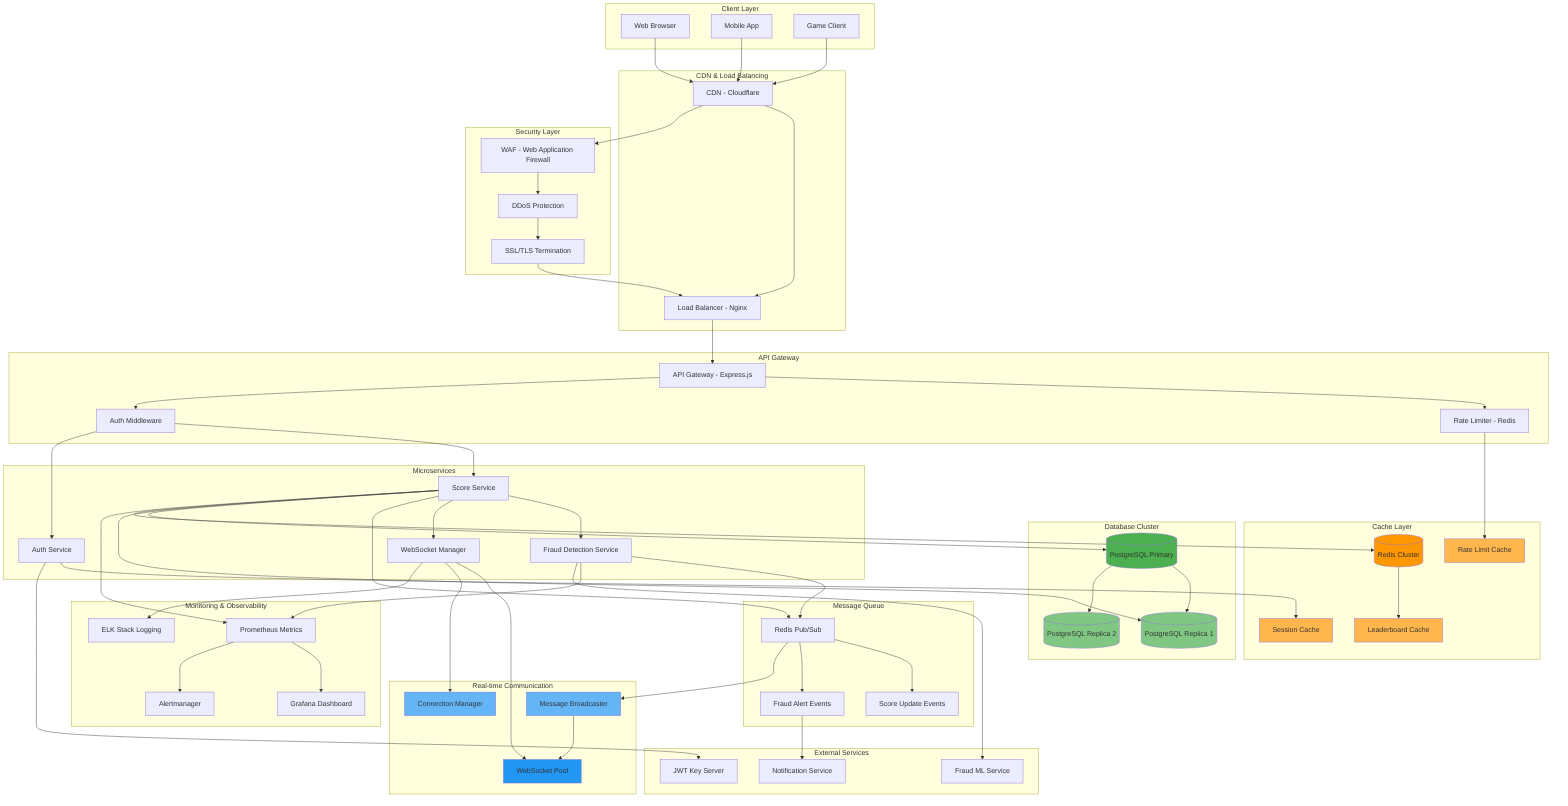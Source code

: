 graph TB
    subgraph "Client Layer"
        A[Web Browser] 
        B[Mobile App]
        C[Game Client]
    end
    
    subgraph "CDN & Load Balancing"
        D[CDN - Cloudflare]
        E[Load Balancer - Nginx]
        A --> D
        B --> D  
        C --> D
        D --> E
    end
    
    subgraph "API Gateway"
        F[API Gateway - Express.js]
        G[Rate Limiter - Redis]
        H[Auth Middleware]
        E --> F
        F --> G
        F --> H
    end
    
    subgraph "Microservices"
        I[Score Service]
        J[Auth Service] 
        K[Fraud Detection Service]
        L[WebSocket Manager]
        H --> I
        H --> J
        I --> K
        I --> L
    end
    
    subgraph "Message Queue"
        M[Redis Pub/Sub]
        N[Score Update Events]
        O[Fraud Alert Events]
        I --> M
        K --> M
        M --> N
        M --> O
    end
    
    subgraph "Database Cluster"
        P[(PostgreSQL Primary)]
        Q[(PostgreSQL Replica 1)]
        R[(PostgreSQL Replica 2)]
        I --> P
        I --> Q
        P --> Q
        P --> R
    end
    
    subgraph "Cache Layer"
        S[(Redis Cluster)]
        T[Leaderboard Cache]
        U[Session Cache]
        V[Rate Limit Cache]
        I --> S
        S --> T
        J --> U
        G --> V
    end
    
    subgraph "Real-time Communication"
        W[WebSocket Pool]
        X[Connection Manager]
        Y[Message Broadcaster]
        L --> W
        L --> X
        M --> Y
        Y --> W
    end
    
    subgraph "Monitoring & Observability"
        Z[Prometheus Metrics]
        AA[Grafana Dashboard]
        BB[ELK Stack Logging]
        CC[Alertmanager]
        Z --> AA
        Z --> CC
        I --> Z
        K --> Z
        L --> BB
    end
    
    subgraph "Security Layer"
        DD[WAF - Web Application Firewall]
        EE[DDoS Protection]
        FF[SSL/TLS Termination]
        D --> DD
        DD --> EE
        EE --> FF
        FF --> E
    end
    
    subgraph "External Services"
        GG[JWT Key Server]
        HH[Fraud ML Service]
        II[Notification Service]
        J --> GG
        K --> HH
        O --> II
    end
    
    style P fill:#4CAF50
    style Q fill:#81C784
    style R fill:#81C784
    style S fill:#FF9800
    style T fill:#FFB74D
    style U fill:#FFB74D
    style V fill:#FFB74D
    style W fill:#2196F3
    style X fill:#64B5F6
    style Y fill:#64B5F6